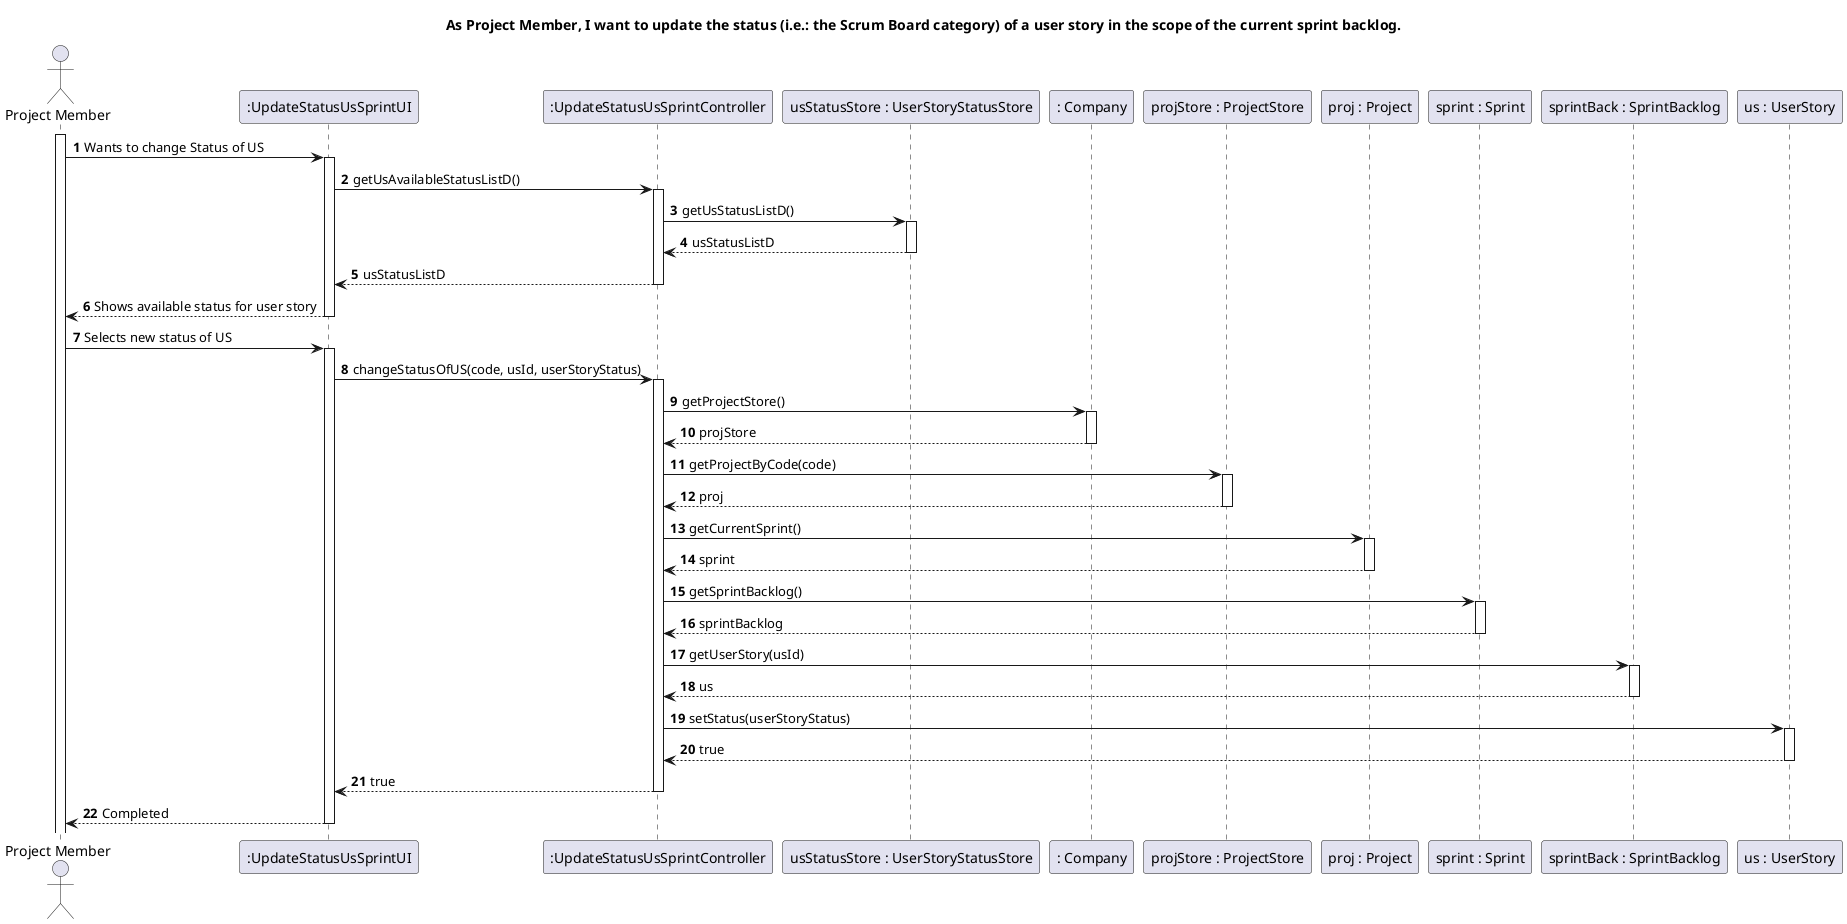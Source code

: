 @startuml
'https://plantuml.com/sequence-diagram

title As Project Member, I want to update the status (i.e.: the Scrum Board category) of a user story in the scope of the current sprint backlog.

autoactivate on
autonumber

actor "Project Member" as PM
participant ":UpdateStatusUsSprintUI" as System
participant ":UpdateStatusUsSprintController" as Ctrl
participant "usStatusStore : UserStoryStatusStore" as C7
participant ": Company" as C1
participant "projStore : ProjectStore" as C2
participant "proj : Project" as C3
participant "sprint : Sprint" as C5
participant "sprintBack : SprintBacklog" as C4

participant "us : UserStory" as C6

activate PM

PM -> System: Wants to change Status of US
System -> Ctrl: getUsAvailableStatusListD()
Ctrl -> C7: getUsStatusListD()
C7 --> Ctrl: usStatusListD
Ctrl --> System: usStatusListD
System --> PM: Shows available status for user story

PM -> System: Selects new status of US
System -> Ctrl: changeStatusOfUS(code, usId, userStoryStatus)
Ctrl -> C1: getProjectStore()
C1 --> Ctrl: projStore
Ctrl -> C2: getProjectByCode(code)
C2 --> Ctrl: proj
Ctrl -> C3: getCurrentSprint()
C3 --> Ctrl: sprint
Ctrl -> C5: getSprintBacklog()
C5 --> Ctrl: sprintBacklog
Ctrl -> C4: getUserStory(usId)
C4 --> Ctrl: us
Ctrl -> C6: setStatus(userStoryStatus)
C6 --> Ctrl: true
Ctrl --> System: true
System --> PM: Completed





@enduml